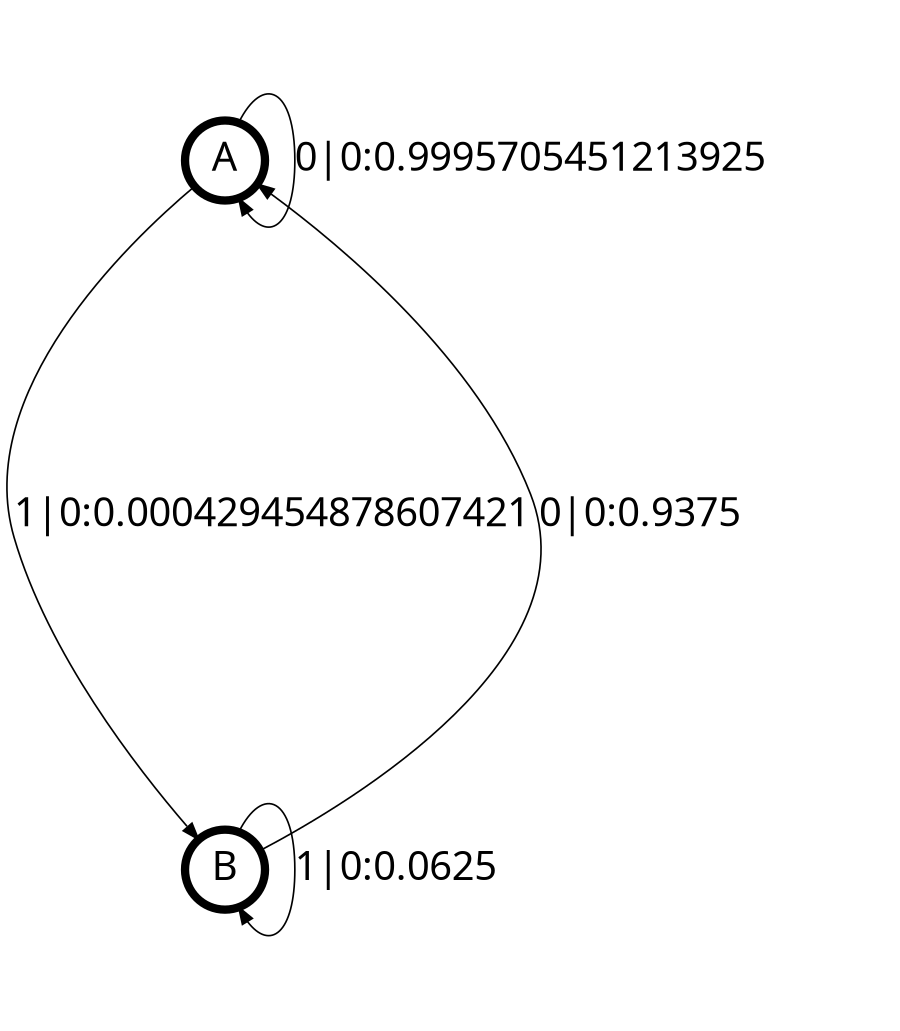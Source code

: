 digraph  {
size = "6,8.5";
ratio = "fill";
node
[shape = circle];
node [fontsize = 24];
node [penwidth = 5];
edge [fontsize = 24];
node [fontname = "CMU Serif Roman"];
graph [fontname = "CMU Serif Roman"];
edge [fontname = "CMU Serif Roman"];
A -> A [label = "0|0:0.9995705451213925\l"];
A -> B [label = "1|0:0.000429454878607421\l"];
B -> A [label = "0|0:0.9375\l"];
B -> B [label = "1|0:0.0625\l"];
}